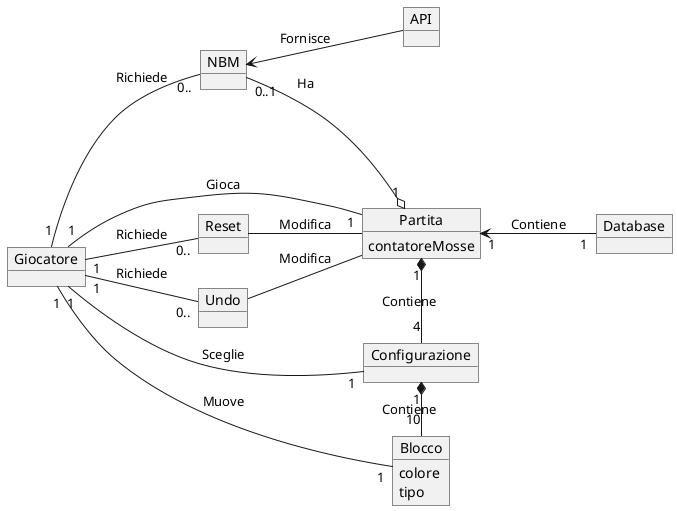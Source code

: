 @startuml

left to right direction
object Giocatore
object Configurazione
object Blocco{
  colore
  tipo
}
object Partita{
  contatoreMosse
}
object Database
object API
object NBM
object Reset
object Undo

Giocatore "1" -- "1"Partita : Gioca
Giocatore "1" -- "1"Configurazione : Sceglie
Giocatore "1" -- "1"Blocco : Muove
Partita "1" *-down "4" Configurazione : Contiene
Configurazione "1" *-down "10" Blocco : Contiene
Database "1" -up-> "1" Partita : Contiene
API -up-> NBM : Fornisce
Partita "1" o-left "0..1" NBM : Ha
Giocatore "1" -- "0.." Reset : Richiede
Giocatore "1" -- "0.." Undo : Richiede
Giocatore "1" -- "0.." NBM : Richiede
Reset -- Partita : Modifica
Undo -- Partita : Modifica

@enduml